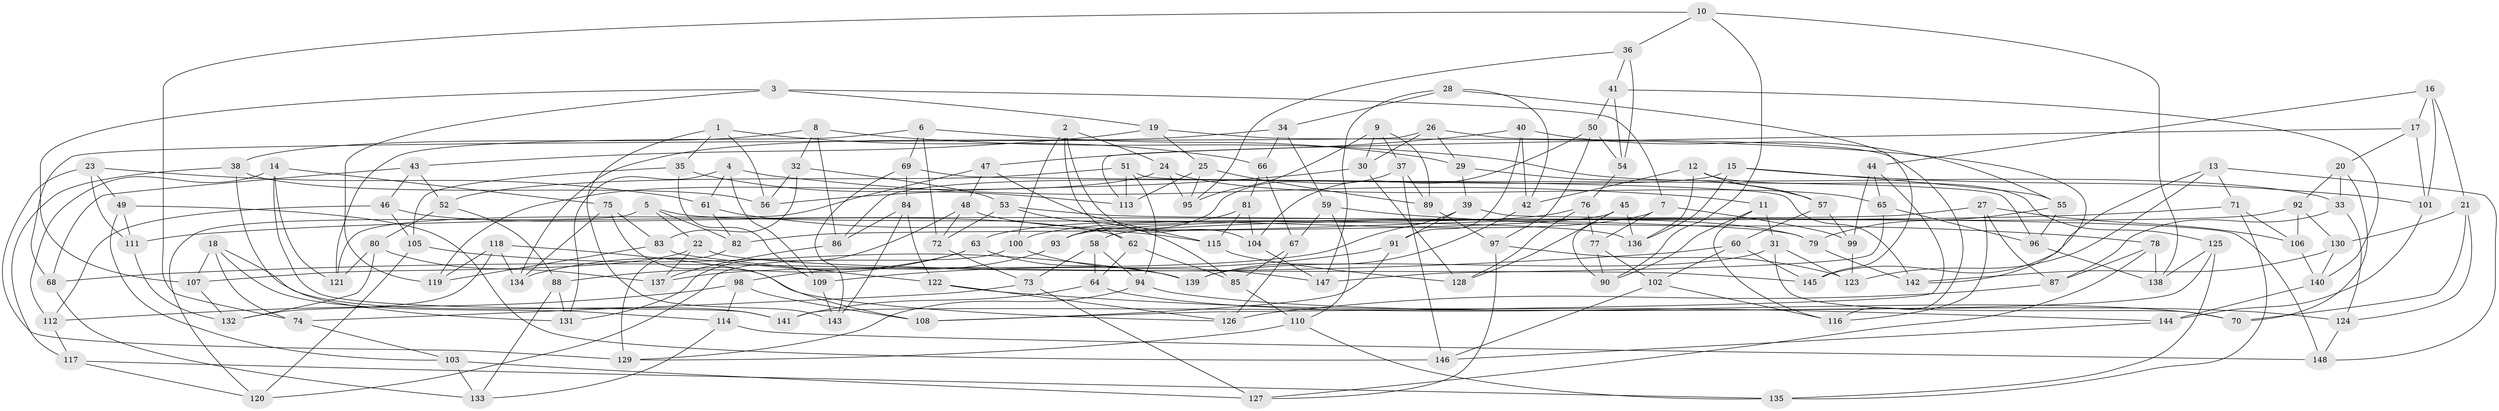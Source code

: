 // coarse degree distribution, {11: 0.02702702702702703, 8: 0.05405405405405406, 10: 0.04054054054054054, 9: 0.0945945945945946, 4: 0.5945945945945946, 3: 0.0945945945945946, 12: 0.02702702702702703, 7: 0.02702702702702703, 5: 0.02702702702702703, 6: 0.013513513513513514}
// Generated by graph-tools (version 1.1) at 2025/53/03/04/25 22:53:54]
// undirected, 148 vertices, 296 edges
graph export_dot {
  node [color=gray90,style=filled];
  1;
  2;
  3;
  4;
  5;
  6;
  7;
  8;
  9;
  10;
  11;
  12;
  13;
  14;
  15;
  16;
  17;
  18;
  19;
  20;
  21;
  22;
  23;
  24;
  25;
  26;
  27;
  28;
  29;
  30;
  31;
  32;
  33;
  34;
  35;
  36;
  37;
  38;
  39;
  40;
  41;
  42;
  43;
  44;
  45;
  46;
  47;
  48;
  49;
  50;
  51;
  52;
  53;
  54;
  55;
  56;
  57;
  58;
  59;
  60;
  61;
  62;
  63;
  64;
  65;
  66;
  67;
  68;
  69;
  70;
  71;
  72;
  73;
  74;
  75;
  76;
  77;
  78;
  79;
  80;
  81;
  82;
  83;
  84;
  85;
  86;
  87;
  88;
  89;
  90;
  91;
  92;
  93;
  94;
  95;
  96;
  97;
  98;
  99;
  100;
  101;
  102;
  103;
  104;
  105;
  106;
  107;
  108;
  109;
  110;
  111;
  112;
  113;
  114;
  115;
  116;
  117;
  118;
  119;
  120;
  121;
  122;
  123;
  124;
  125;
  126;
  127;
  128;
  129;
  130;
  131;
  132;
  133;
  134;
  135;
  136;
  137;
  138;
  139;
  140;
  141;
  142;
  143;
  144;
  145;
  146;
  147;
  148;
  1 -- 143;
  1 -- 66;
  1 -- 35;
  1 -- 56;
  2 -- 62;
  2 -- 104;
  2 -- 100;
  2 -- 24;
  3 -- 119;
  3 -- 107;
  3 -- 7;
  3 -- 19;
  4 -- 131;
  4 -- 109;
  4 -- 11;
  4 -- 61;
  5 -- 22;
  5 -- 136;
  5 -- 82;
  5 -- 120;
  6 -- 72;
  6 -- 121;
  6 -- 69;
  6 -- 29;
  7 -- 99;
  7 -- 63;
  7 -- 77;
  8 -- 38;
  8 -- 33;
  8 -- 32;
  8 -- 86;
  9 -- 95;
  9 -- 30;
  9 -- 37;
  9 -- 89;
  10 -- 90;
  10 -- 74;
  10 -- 138;
  10 -- 36;
  11 -- 31;
  11 -- 116;
  11 -- 90;
  12 -- 42;
  12 -- 136;
  12 -- 57;
  12 -- 125;
  13 -- 71;
  13 -- 145;
  13 -- 123;
  13 -- 148;
  14 -- 121;
  14 -- 75;
  14 -- 112;
  14 -- 141;
  15 -- 101;
  15 -- 136;
  15 -- 55;
  15 -- 86;
  16 -- 21;
  16 -- 44;
  16 -- 101;
  16 -- 17;
  17 -- 113;
  17 -- 101;
  17 -- 20;
  18 -- 114;
  18 -- 141;
  18 -- 74;
  18 -- 107;
  19 -- 25;
  19 -- 43;
  19 -- 142;
  20 -- 92;
  20 -- 70;
  20 -- 33;
  21 -- 124;
  21 -- 130;
  21 -- 70;
  22 -- 145;
  22 -- 137;
  22 -- 107;
  23 -- 129;
  23 -- 61;
  23 -- 49;
  23 -- 111;
  24 -- 119;
  24 -- 65;
  24 -- 95;
  25 -- 95;
  25 -- 89;
  25 -- 113;
  26 -- 116;
  26 -- 29;
  26 -- 68;
  26 -- 30;
  27 -- 87;
  27 -- 116;
  27 -- 106;
  27 -- 58;
  28 -- 34;
  28 -- 42;
  28 -- 145;
  28 -- 147;
  29 -- 39;
  29 -- 57;
  30 -- 128;
  30 -- 56;
  31 -- 123;
  31 -- 70;
  31 -- 139;
  32 -- 53;
  32 -- 56;
  32 -- 83;
  33 -- 87;
  33 -- 124;
  34 -- 66;
  34 -- 134;
  34 -- 59;
  35 -- 105;
  35 -- 113;
  35 -- 109;
  36 -- 54;
  36 -- 95;
  36 -- 41;
  37 -- 89;
  37 -- 146;
  37 -- 93;
  38 -- 131;
  38 -- 56;
  38 -- 117;
  39 -- 148;
  39 -- 91;
  39 -- 137;
  40 -- 91;
  40 -- 42;
  40 -- 55;
  40 -- 47;
  41 -- 54;
  41 -- 140;
  41 -- 50;
  42 -- 139;
  43 -- 46;
  43 -- 52;
  43 -- 68;
  44 -- 108;
  44 -- 65;
  44 -- 99;
  45 -- 90;
  45 -- 128;
  45 -- 82;
  45 -- 136;
  46 -- 62;
  46 -- 105;
  46 -- 112;
  47 -- 48;
  47 -- 115;
  47 -- 121;
  48 -- 79;
  48 -- 131;
  48 -- 72;
  49 -- 111;
  49 -- 146;
  49 -- 103;
  50 -- 97;
  50 -- 54;
  50 -- 104;
  51 -- 52;
  51 -- 94;
  51 -- 96;
  51 -- 113;
  52 -- 80;
  52 -- 88;
  53 -- 72;
  53 -- 79;
  53 -- 85;
  54 -- 76;
  55 -- 79;
  55 -- 96;
  57 -- 99;
  57 -- 60;
  58 -- 73;
  58 -- 64;
  58 -- 94;
  59 -- 110;
  59 -- 78;
  59 -- 67;
  60 -- 102;
  60 -- 145;
  60 -- 68;
  61 -- 115;
  61 -- 82;
  62 -- 85;
  62 -- 64;
  63 -- 134;
  63 -- 139;
  63 -- 88;
  64 -- 70;
  64 -- 141;
  65 -- 147;
  65 -- 96;
  66 -- 81;
  66 -- 67;
  67 -- 126;
  67 -- 85;
  68 -- 133;
  69 -- 84;
  69 -- 143;
  69 -- 142;
  71 -- 135;
  71 -- 106;
  71 -- 111;
  72 -- 73;
  73 -- 74;
  73 -- 127;
  74 -- 103;
  75 -- 134;
  75 -- 108;
  75 -- 83;
  76 -- 77;
  76 -- 128;
  76 -- 100;
  77 -- 90;
  77 -- 102;
  78 -- 87;
  78 -- 138;
  78 -- 127;
  79 -- 142;
  80 -- 132;
  80 -- 137;
  80 -- 121;
  81 -- 93;
  81 -- 115;
  81 -- 104;
  82 -- 129;
  83 -- 122;
  83 -- 119;
  84 -- 143;
  84 -- 86;
  84 -- 122;
  85 -- 110;
  86 -- 137;
  87 -- 126;
  88 -- 133;
  88 -- 131;
  89 -- 97;
  91 -- 109;
  91 -- 108;
  92 -- 106;
  92 -- 130;
  92 -- 93;
  93 -- 98;
  94 -- 124;
  94 -- 129;
  96 -- 138;
  97 -- 127;
  97 -- 123;
  98 -- 108;
  98 -- 114;
  98 -- 112;
  99 -- 123;
  100 -- 147;
  100 -- 120;
  101 -- 144;
  102 -- 146;
  102 -- 116;
  103 -- 127;
  103 -- 133;
  104 -- 147;
  105 -- 139;
  105 -- 120;
  106 -- 140;
  107 -- 132;
  109 -- 143;
  110 -- 129;
  110 -- 135;
  111 -- 132;
  112 -- 117;
  114 -- 148;
  114 -- 133;
  115 -- 128;
  117 -- 120;
  117 -- 135;
  118 -- 134;
  118 -- 126;
  118 -- 132;
  118 -- 119;
  122 -- 144;
  122 -- 126;
  124 -- 148;
  125 -- 141;
  125 -- 138;
  125 -- 135;
  130 -- 142;
  130 -- 140;
  140 -- 144;
  144 -- 146;
}
